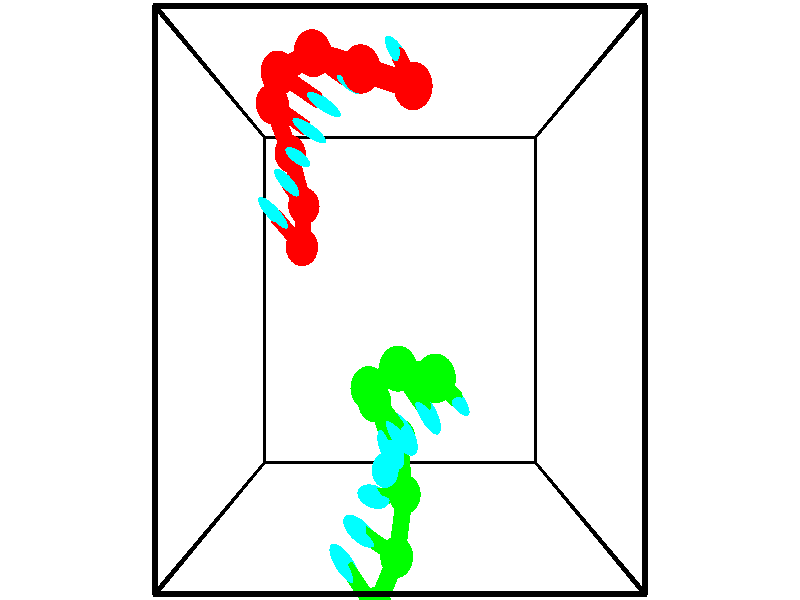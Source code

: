 // switches for output
#declare DRAW_BASES = 1; // possible values are 0, 1; only relevant for DNA ribbons
#declare DRAW_BASES_TYPE = 3; // possible values are 1, 2, 3; only relevant for DNA ribbons
#declare DRAW_FOG = 0; // set to 1 to enable fog

#include "colors.inc"

#include "transforms.inc"
background { rgb <1, 1, 1>}

#default {
   normal{
       ripples 0.25
       frequency 0.20
       turbulence 0.2
       lambda 5
   }
	finish {
		phong 0.1
		phong_size 40.
	}
}

// original window dimensions: 1024x640


// camera settings

camera {
	sky <-0, 1, 0>
	up <-0, 1, 0>
	right 1.6 * <1, 0, 0>
	location <2.5, 2.5, 11.1562>
	look_at <2.5, 2.5, 2.5>
	direction <0, 0, -8.6562>
	angle 67.0682
}


# declare cpy_camera_pos = <2.5, 2.5, 11.1562>;
# if (DRAW_FOG = 1)
fog {
	fog_type 2
	up vnormalize(cpy_camera_pos)
	color rgbt<1,1,1,0.3>
	distance 1e-5
	fog_alt 3e-3
	fog_offset 4
}
# end


// LIGHTS

# declare lum = 6;
global_settings {
	ambient_light rgb lum * <0.05, 0.05, 0.05>
	max_trace_level 15
}# declare cpy_direct_light_amount = 0.25;
light_source
{	1000 * <-1, -1, 1>,
	rgb lum * cpy_direct_light_amount
	parallel
}

light_source
{	1000 * <1, 1, -1>,
	rgb lum * cpy_direct_light_amount
	parallel
}

// strand 0

// nucleotide -1

// particle -1
sphere {
	<0.961909, 3.192422, 1.685909> 0.250000
	pigment { color rgbt <1,0,0,0> }
	no_shadow
}
cylinder {
	<0.760399, 3.411779, 1.952885>,  <0.639493, 3.543394, 2.113070>, 0.100000
	pigment { color rgbt <1,0,0,0> }
	no_shadow
}
cylinder {
	<0.760399, 3.411779, 1.952885>,  <0.961909, 3.192422, 1.685909>, 0.100000
	pigment { color rgbt <1,0,0,0> }
	no_shadow
}

// particle -1
sphere {
	<0.760399, 3.411779, 1.952885> 0.100000
	pigment { color rgbt <1,0,0,0> }
	no_shadow
}
sphere {
	0, 1
	scale<0.080000,0.200000,0.300000>
	matrix <0.576020, 0.789051, -0.213540,
		-0.643747, 0.276882, -0.713390,
		-0.503776, 0.548393, 0.667439,
		0.609266, 3.576298, 2.153116>
	pigment { color rgbt <0,1,1,0> }
	no_shadow
}
cylinder {
	<0.943311, 3.769472, 1.374390>,  <0.961909, 3.192422, 1.685909>, 0.130000
	pigment { color rgbt <1,0,0,0> }
	no_shadow
}

// nucleotide -1

// particle -1
sphere {
	<0.943311, 3.769472, 1.374390> 0.250000
	pigment { color rgbt <1,0,0,0> }
	no_shadow
}
cylinder {
	<0.855469, 3.888145, 1.746143>,  <0.802763, 3.959349, 1.969195>, 0.100000
	pigment { color rgbt <1,0,0,0> }
	no_shadow
}
cylinder {
	<0.855469, 3.888145, 1.746143>,  <0.943311, 3.769472, 1.374390>, 0.100000
	pigment { color rgbt <1,0,0,0> }
	no_shadow
}

// particle -1
sphere {
	<0.855469, 3.888145, 1.746143> 0.100000
	pigment { color rgbt <1,0,0,0> }
	no_shadow
}
sphere {
	0, 1
	scale<0.080000,0.200000,0.300000>
	matrix <0.599527, 0.792571, -0.111345,
		-0.769636, 0.532738, -0.351923,
		-0.219606, 0.296683, 0.929383,
		0.789587, 3.977150, 2.024958>
	pigment { color rgbt <0,1,1,0> }
	no_shadow
}
cylinder {
	<0.724758, 4.470239, 1.389454>,  <0.943311, 3.769472, 1.374390>, 0.130000
	pigment { color rgbt <1,0,0,0> }
	no_shadow
}

// nucleotide -1

// particle -1
sphere {
	<0.724758, 4.470239, 1.389454> 0.250000
	pigment { color rgbt <1,0,0,0> }
	no_shadow
}
cylinder {
	<0.855576, 4.373863, 1.754965>,  <0.934066, 4.316038, 1.974272>, 0.100000
	pigment { color rgbt <1,0,0,0> }
	no_shadow
}
cylinder {
	<0.855576, 4.373863, 1.754965>,  <0.724758, 4.470239, 1.389454>, 0.100000
	pigment { color rgbt <1,0,0,0> }
	no_shadow
}

// particle -1
sphere {
	<0.855576, 4.373863, 1.754965> 0.100000
	pigment { color rgbt <1,0,0,0> }
	no_shadow
}
sphere {
	0, 1
	scale<0.080000,0.200000,0.300000>
	matrix <0.495929, 0.866860, 0.051074,
		-0.804423, 0.436466, 0.402991,
		0.327044, -0.240940, 0.913778,
		0.953689, 4.301581, 2.029098>
	pigment { color rgbt <0,1,1,0> }
	no_shadow
}
cylinder {
	<0.546858, 4.997470, 1.908645>,  <0.724758, 4.470239, 1.389454>, 0.130000
	pigment { color rgbt <1,0,0,0> }
	no_shadow
}

// nucleotide -1

// particle -1
sphere {
	<0.546858, 4.997470, 1.908645> 0.250000
	pigment { color rgbt <1,0,0,0> }
	no_shadow
}
cylinder {
	<0.879372, 4.789173, 1.986408>,  <1.078880, 4.664195, 2.033066>, 0.100000
	pigment { color rgbt <1,0,0,0> }
	no_shadow
}
cylinder {
	<0.879372, 4.789173, 1.986408>,  <0.546858, 4.997470, 1.908645>, 0.100000
	pigment { color rgbt <1,0,0,0> }
	no_shadow
}

// particle -1
sphere {
	<0.879372, 4.789173, 1.986408> 0.100000
	pigment { color rgbt <1,0,0,0> }
	no_shadow
}
sphere {
	0, 1
	scale<0.080000,0.200000,0.300000>
	matrix <0.493564, 0.852384, 0.172734,
		-0.255661, -0.047637, 0.965592,
		0.831284, -0.520743, 0.194409,
		1.128757, 4.632950, 2.044731>
	pigment { color rgbt <0,1,1,0> }
	no_shadow
}
cylinder {
	<0.789446, 5.169825, 2.636954>,  <0.546858, 4.997470, 1.908645>, 0.130000
	pigment { color rgbt <1,0,0,0> }
	no_shadow
}

// nucleotide -1

// particle -1
sphere {
	<0.789446, 5.169825, 2.636954> 0.250000
	pigment { color rgbt <1,0,0,0> }
	no_shadow
}
cylinder {
	<1.124100, 5.005688, 2.491814>,  <1.324892, 4.907206, 2.404730>, 0.100000
	pigment { color rgbt <1,0,0,0> }
	no_shadow
}
cylinder {
	<1.124100, 5.005688, 2.491814>,  <0.789446, 5.169825, 2.636954>, 0.100000
	pigment { color rgbt <1,0,0,0> }
	no_shadow
}

// particle -1
sphere {
	<1.124100, 5.005688, 2.491814> 0.100000
	pigment { color rgbt <1,0,0,0> }
	no_shadow
}
sphere {
	0, 1
	scale<0.080000,0.200000,0.300000>
	matrix <0.509474, 0.826247, 0.240318,
		0.201190, -0.385921, 0.900326,
		0.836636, -0.410343, -0.362849,
		1.375090, 4.882585, 2.382959>
	pigment { color rgbt <0,1,1,0> }
	no_shadow
}
cylinder {
	<1.346362, 5.220077, 3.167007>,  <0.789446, 5.169825, 2.636954>, 0.130000
	pigment { color rgbt <1,0,0,0> }
	no_shadow
}

// nucleotide -1

// particle -1
sphere {
	<1.346362, 5.220077, 3.167007> 0.250000
	pigment { color rgbt <1,0,0,0> }
	no_shadow
}
cylinder {
	<1.572128, 5.160387, 2.842251>,  <1.707588, 5.124573, 2.647397>, 0.100000
	pigment { color rgbt <1,0,0,0> }
	no_shadow
}
cylinder {
	<1.572128, 5.160387, 2.842251>,  <1.346362, 5.220077, 3.167007>, 0.100000
	pigment { color rgbt <1,0,0,0> }
	no_shadow
}

// particle -1
sphere {
	<1.572128, 5.160387, 2.842251> 0.100000
	pigment { color rgbt <1,0,0,0> }
	no_shadow
}
sphere {
	0, 1
	scale<0.080000,0.200000,0.300000>
	matrix <0.689979, 0.625208, 0.364751,
		0.453171, -0.766059, 0.455840,
		0.564415, -0.149226, -0.811891,
		1.741453, 5.115620, 2.598683>
	pigment { color rgbt <0,1,1,0> }
	no_shadow
}
cylinder {
	<2.002335, 4.954242, 3.455860>,  <1.346362, 5.220077, 3.167007>, 0.130000
	pigment { color rgbt <1,0,0,0> }
	no_shadow
}

// nucleotide -1

// particle -1
sphere {
	<2.002335, 4.954242, 3.455860> 0.250000
	pigment { color rgbt <1,0,0,0> }
	no_shadow
}
cylinder {
	<2.076485, 5.095783, 3.089161>,  <2.120975, 5.180708, 2.869142>, 0.100000
	pigment { color rgbt <1,0,0,0> }
	no_shadow
}
cylinder {
	<2.076485, 5.095783, 3.089161>,  <2.002335, 4.954242, 3.455860>, 0.100000
	pigment { color rgbt <1,0,0,0> }
	no_shadow
}

// particle -1
sphere {
	<2.076485, 5.095783, 3.089161> 0.100000
	pigment { color rgbt <1,0,0,0> }
	no_shadow
}
sphere {
	0, 1
	scale<0.080000,0.200000,0.300000>
	matrix <0.801239, 0.485673, 0.349482,
		0.568905, -0.799318, -0.193489,
		0.185375, 0.353853, -0.916747,
		2.132097, 5.201939, 2.814137>
	pigment { color rgbt <0,1,1,0> }
	no_shadow
}
cylinder {
	<2.668144, 4.790299, 3.398429>,  <2.002335, 4.954242, 3.455860>, 0.130000
	pigment { color rgbt <1,0,0,0> }
	no_shadow
}

// nucleotide -1

// particle -1
sphere {
	<2.668144, 4.790299, 3.398429> 0.250000
	pigment { color rgbt <1,0,0,0> }
	no_shadow
}
cylinder {
	<2.551727, 5.079414, 3.147711>,  <2.481877, 5.252883, 2.997280>, 0.100000
	pigment { color rgbt <1,0,0,0> }
	no_shadow
}
cylinder {
	<2.551727, 5.079414, 3.147711>,  <2.668144, 4.790299, 3.398429>, 0.100000
	pigment { color rgbt <1,0,0,0> }
	no_shadow
}

// particle -1
sphere {
	<2.551727, 5.079414, 3.147711> 0.100000
	pigment { color rgbt <1,0,0,0> }
	no_shadow
}
sphere {
	0, 1
	scale<0.080000,0.200000,0.300000>
	matrix <0.681049, 0.616651, 0.394858,
		0.671913, -0.311958, -0.671726,
		-0.291042, 0.722788, -0.626795,
		2.464415, 5.296251, 2.959672>
	pigment { color rgbt <0,1,1,0> }
	no_shadow
}
// strand 1

// nucleotide -1

// particle -1
sphere {
	<2.930896, 1.703996, 3.790895> 0.250000
	pigment { color rgbt <0,1,0,0> }
	no_shadow
}
cylinder {
	<3.112648, 1.536892, 3.476185>,  <3.221699, 1.436630, 3.287359>, 0.100000
	pigment { color rgbt <0,1,0,0> }
	no_shadow
}
cylinder {
	<3.112648, 1.536892, 3.476185>,  <2.930896, 1.703996, 3.790895>, 0.100000
	pigment { color rgbt <0,1,0,0> }
	no_shadow
}

// particle -1
sphere {
	<3.112648, 1.536892, 3.476185> 0.100000
	pigment { color rgbt <0,1,0,0> }
	no_shadow
}
sphere {
	0, 1
	scale<0.080000,0.200000,0.300000>
	matrix <-0.770340, -0.627802, -0.111540,
		-0.447342, 0.656765, -0.607079,
		0.454381, -0.417760, -0.786775,
		3.248962, 1.411564, 3.240152>
	pigment { color rgbt <0,1,1,0> }
	no_shadow
}
cylinder {
	<2.474041, 1.753280, 3.266971>,  <2.930896, 1.703996, 3.790895>, 0.130000
	pigment { color rgbt <0,1,0,0> }
	no_shadow
}

// nucleotide -1

// particle -1
sphere {
	<2.474041, 1.753280, 3.266971> 0.250000
	pigment { color rgbt <0,1,0,0> }
	no_shadow
}
cylinder {
	<2.702522, 1.455879, 3.127871>,  <2.839611, 1.277439, 3.044410>, 0.100000
	pigment { color rgbt <0,1,0,0> }
	no_shadow
}
cylinder {
	<2.702522, 1.455879, 3.127871>,  <2.474041, 1.753280, 3.266971>, 0.100000
	pigment { color rgbt <0,1,0,0> }
	no_shadow
}

// particle -1
sphere {
	<2.702522, 1.455879, 3.127871> 0.100000
	pigment { color rgbt <0,1,0,0> }
	no_shadow
}
sphere {
	0, 1
	scale<0.080000,0.200000,0.300000>
	matrix <-0.813148, -0.454830, -0.363208,
		0.111877, 0.490239, -0.864378,
		0.571204, -0.743502, -0.347752,
		2.873883, 1.232829, 3.023545>
	pigment { color rgbt <0,1,1,0> }
	no_shadow
}
cylinder {
	<2.064995, 1.485279, 2.794741>,  <2.474041, 1.753280, 3.266971>, 0.130000
	pigment { color rgbt <0,1,0,0> }
	no_shadow
}

// nucleotide -1

// particle -1
sphere {
	<2.064995, 1.485279, 2.794741> 0.250000
	pigment { color rgbt <0,1,0,0> }
	no_shadow
}
cylinder {
	<2.328178, 1.184074, 2.797956>,  <2.486089, 1.003352, 2.799886>, 0.100000
	pigment { color rgbt <0,1,0,0> }
	no_shadow
}
cylinder {
	<2.328178, 1.184074, 2.797956>,  <2.064995, 1.485279, 2.794741>, 0.100000
	pigment { color rgbt <0,1,0,0> }
	no_shadow
}

// particle -1
sphere {
	<2.328178, 1.184074, 2.797956> 0.100000
	pigment { color rgbt <0,1,0,0> }
	no_shadow
}
sphere {
	0, 1
	scale<0.080000,0.200000,0.300000>
	matrix <-0.607714, -0.537247, -0.584850,
		0.444717, 0.379922, -0.811102,
		0.657959, -0.753010, 0.008039,
		2.525566, 0.958171, 2.800368>
	pigment { color rgbt <0,1,1,0> }
	no_shadow
}
cylinder {
	<2.119501, 1.224091, 2.085975>,  <2.064995, 1.485279, 2.794741>, 0.130000
	pigment { color rgbt <0,1,0,0> }
	no_shadow
}

// nucleotide -1

// particle -1
sphere {
	<2.119501, 1.224091, 2.085975> 0.250000
	pigment { color rgbt <0,1,0,0> }
	no_shadow
}
cylinder {
	<2.262039, 0.944607, 2.334110>,  <2.347562, 0.776916, 2.482992>, 0.100000
	pigment { color rgbt <0,1,0,0> }
	no_shadow
}
cylinder {
	<2.262039, 0.944607, 2.334110>,  <2.119501, 1.224091, 2.085975>, 0.100000
	pigment { color rgbt <0,1,0,0> }
	no_shadow
}

// particle -1
sphere {
	<2.262039, 0.944607, 2.334110> 0.100000
	pigment { color rgbt <0,1,0,0> }
	no_shadow
}
sphere {
	0, 1
	scale<0.080000,0.200000,0.300000>
	matrix <-0.514825, -0.700876, -0.493688,
		0.779726, -0.143443, -0.609468,
		0.356345, -0.698711, 0.620339,
		2.368943, 0.734993, 2.520212>
	pigment { color rgbt <0,1,1,0> }
	no_shadow
}
cylinder {
	<2.491244, 0.693962, 1.692258>,  <2.119501, 1.224091, 2.085975>, 0.130000
	pigment { color rgbt <0,1,0,0> }
	no_shadow
}

// nucleotide -1

// particle -1
sphere {
	<2.491244, 0.693962, 1.692258> 0.250000
	pigment { color rgbt <0,1,0,0> }
	no_shadow
}
cylinder {
	<2.373901, 0.539700, 2.042164>,  <2.303496, 0.447142, 2.252107>, 0.100000
	pigment { color rgbt <0,1,0,0> }
	no_shadow
}
cylinder {
	<2.373901, 0.539700, 2.042164>,  <2.491244, 0.693962, 1.692258>, 0.100000
	pigment { color rgbt <0,1,0,0> }
	no_shadow
}

// particle -1
sphere {
	<2.373901, 0.539700, 2.042164> 0.100000
	pigment { color rgbt <0,1,0,0> }
	no_shadow
}
sphere {
	0, 1
	scale<0.080000,0.200000,0.300000>
	matrix <-0.460311, -0.744989, -0.482809,
		0.837888, -0.544299, 0.041026,
		-0.293356, -0.385655, 0.874764,
		2.285894, 0.424003, 2.304593>
	pigment { color rgbt <0,1,1,0> }
	no_shadow
}
cylinder {
	<2.575052, -0.052135, 1.643303>,  <2.491244, 0.693962, 1.692258>, 0.130000
	pigment { color rgbt <0,1,0,0> }
	no_shadow
}

// nucleotide -1

// particle -1
sphere {
	<2.575052, -0.052135, 1.643303> 0.250000
	pigment { color rgbt <0,1,0,0> }
	no_shadow
}
cylinder {
	<2.308197, 0.010643, 1.934589>,  <2.148084, 0.048310, 2.109361>, 0.100000
	pigment { color rgbt <0,1,0,0> }
	no_shadow
}
cylinder {
	<2.308197, 0.010643, 1.934589>,  <2.575052, -0.052135, 1.643303>, 0.100000
	pigment { color rgbt <0,1,0,0> }
	no_shadow
}

// particle -1
sphere {
	<2.308197, 0.010643, 1.934589> 0.100000
	pigment { color rgbt <0,1,0,0> }
	no_shadow
}
sphere {
	0, 1
	scale<0.080000,0.200000,0.300000>
	matrix <-0.476730, -0.841109, -0.255468,
		0.572414, -0.517594, 0.635955,
		-0.667136, 0.156945, 0.728215,
		2.108056, 0.057727, 2.153054>
	pigment { color rgbt <0,1,1,0> }
	no_shadow
}
cylinder {
	<2.449541, -0.765873, 1.945782>,  <2.575052, -0.052135, 1.643303>, 0.130000
	pigment { color rgbt <0,1,0,0> }
	no_shadow
}

// nucleotide -1

// particle -1
sphere {
	<2.449541, -0.765873, 1.945782> 0.250000
	pigment { color rgbt <0,1,0,0> }
	no_shadow
}
cylinder {
	<2.135254, -0.544170, 2.055653>,  <1.946681, -0.411149, 2.121575>, 0.100000
	pigment { color rgbt <0,1,0,0> }
	no_shadow
}
cylinder {
	<2.135254, -0.544170, 2.055653>,  <2.449541, -0.765873, 1.945782>, 0.100000
	pigment { color rgbt <0,1,0,0> }
	no_shadow
}

// particle -1
sphere {
	<2.135254, -0.544170, 2.055653> 0.100000
	pigment { color rgbt <0,1,0,0> }
	no_shadow
}
sphere {
	0, 1
	scale<0.080000,0.200000,0.300000>
	matrix <-0.617547, -0.728533, -0.296438,
		0.035808, -0.402542, 0.914701,
		-0.785718, 0.554256, 0.274676,
		1.899539, -0.377893, 2.138055>
	pigment { color rgbt <0,1,1,0> }
	no_shadow
}
cylinder {
	<2.147704, -1.204342, 2.486407>,  <2.449541, -0.765873, 1.945782>, 0.130000
	pigment { color rgbt <0,1,0,0> }
	no_shadow
}

// nucleotide -1

// particle -1
sphere {
	<2.147704, -1.204342, 2.486407> 0.250000
	pigment { color rgbt <0,1,0,0> }
	no_shadow
}
cylinder {
	<1.879723, -0.937103, 2.356911>,  <1.718934, -0.776760, 2.279213>, 0.100000
	pigment { color rgbt <0,1,0,0> }
	no_shadow
}
cylinder {
	<1.879723, -0.937103, 2.356911>,  <2.147704, -1.204342, 2.486407>, 0.100000
	pigment { color rgbt <0,1,0,0> }
	no_shadow
}

// particle -1
sphere {
	<1.879723, -0.937103, 2.356911> 0.100000
	pigment { color rgbt <0,1,0,0> }
	no_shadow
}
sphere {
	0, 1
	scale<0.080000,0.200000,0.300000>
	matrix <-0.642396, -0.740272, -0.198303,
		-0.372142, 0.075116, 0.925131,
		-0.669953, 0.668098, -0.323741,
		1.678737, -0.736674, 2.259788>
	pigment { color rgbt <0,1,1,0> }
	no_shadow
}
// box output
cylinder {
	<0.000000, 0.000000, 0.000000>,  <5.000000, 0.000000, 0.000000>, 0.025000
	pigment { color rgbt <0,0,0,0> }
	no_shadow
}
cylinder {
	<0.000000, 0.000000, 0.000000>,  <0.000000, 5.000000, 0.000000>, 0.025000
	pigment { color rgbt <0,0,0,0> }
	no_shadow
}
cylinder {
	<0.000000, 0.000000, 0.000000>,  <0.000000, 0.000000, 5.000000>, 0.025000
	pigment { color rgbt <0,0,0,0> }
	no_shadow
}
cylinder {
	<5.000000, 5.000000, 5.000000>,  <0.000000, 5.000000, 5.000000>, 0.025000
	pigment { color rgbt <0,0,0,0> }
	no_shadow
}
cylinder {
	<5.000000, 5.000000, 5.000000>,  <5.000000, 0.000000, 5.000000>, 0.025000
	pigment { color rgbt <0,0,0,0> }
	no_shadow
}
cylinder {
	<5.000000, 5.000000, 5.000000>,  <5.000000, 5.000000, 0.000000>, 0.025000
	pigment { color rgbt <0,0,0,0> }
	no_shadow
}
cylinder {
	<0.000000, 0.000000, 5.000000>,  <0.000000, 5.000000, 5.000000>, 0.025000
	pigment { color rgbt <0,0,0,0> }
	no_shadow
}
cylinder {
	<0.000000, 0.000000, 5.000000>,  <5.000000, 0.000000, 5.000000>, 0.025000
	pigment { color rgbt <0,0,0,0> }
	no_shadow
}
cylinder {
	<5.000000, 5.000000, 0.000000>,  <0.000000, 5.000000, 0.000000>, 0.025000
	pigment { color rgbt <0,0,0,0> }
	no_shadow
}
cylinder {
	<5.000000, 5.000000, 0.000000>,  <5.000000, 0.000000, 0.000000>, 0.025000
	pigment { color rgbt <0,0,0,0> }
	no_shadow
}
cylinder {
	<5.000000, 0.000000, 5.000000>,  <5.000000, 0.000000, 0.000000>, 0.025000
	pigment { color rgbt <0,0,0,0> }
	no_shadow
}
cylinder {
	<0.000000, 5.000000, 0.000000>,  <0.000000, 5.000000, 5.000000>, 0.025000
	pigment { color rgbt <0,0,0,0> }
	no_shadow
}
// end of box output
